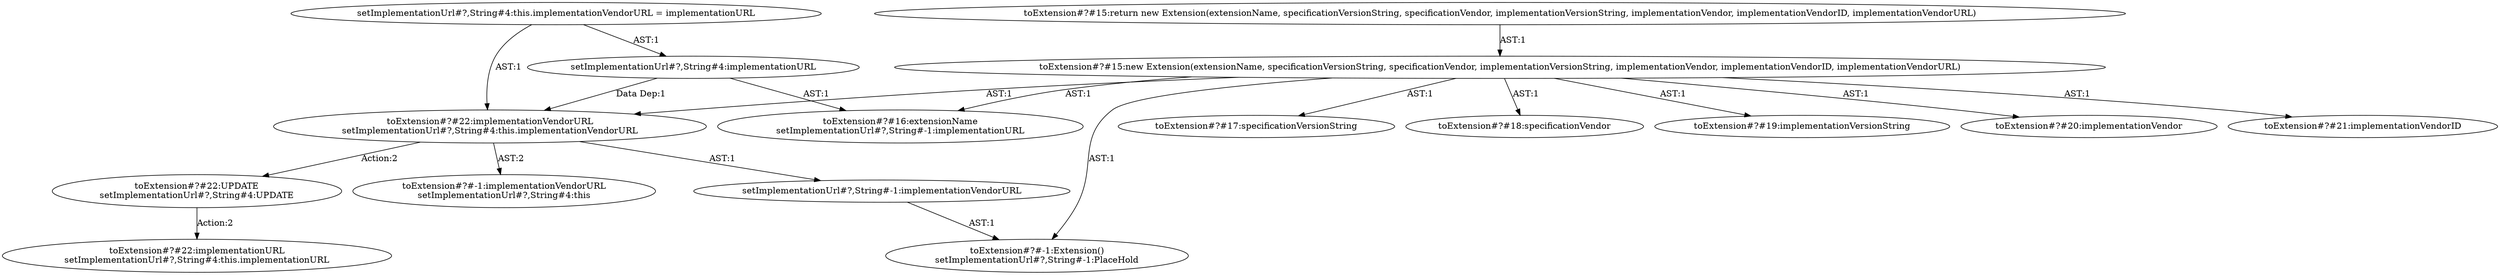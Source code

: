 digraph "Pattern" {
0 [label="toExtension#?#22:UPDATE
setImplementationUrl#?,String#4:UPDATE" shape=ellipse]
1 [label="toExtension#?#22:implementationVendorURL
setImplementationUrl#?,String#4:this.implementationVendorURL" shape=ellipse]
2 [label="toExtension#?#15:new Extension(extensionName, specificationVersionString, specificationVendor, implementationVersionString, implementationVendor, implementationVendorID, implementationVendorURL)" shape=ellipse]
3 [label="toExtension#?#15:return new Extension(extensionName, specificationVersionString, specificationVendor, implementationVersionString, implementationVendor, implementationVendorID, implementationVendorURL)" shape=ellipse]
4 [label="toExtension#?#-1:Extension()
setImplementationUrl#?,String#-1:PlaceHold" shape=ellipse]
5 [label="toExtension#?#16:extensionName
setImplementationUrl#?,String#-1:implementationURL" shape=ellipse]
6 [label="toExtension#?#17:specificationVersionString" shape=ellipse]
7 [label="toExtension#?#18:specificationVendor" shape=ellipse]
8 [label="toExtension#?#19:implementationVersionString" shape=ellipse]
9 [label="toExtension#?#20:implementationVendor" shape=ellipse]
10 [label="toExtension#?#21:implementationVendorID" shape=ellipse]
11 [label="toExtension#?#-1:implementationVendorURL
setImplementationUrl#?,String#4:this" shape=ellipse]
12 [label="toExtension#?#22:implementationURL
setImplementationUrl#?,String#4:this.implementationURL" shape=ellipse]
13 [label="setImplementationUrl#?,String#4:this.implementationVendorURL = implementationURL" shape=ellipse]
14 [label="setImplementationUrl#?,String#4:implementationURL" shape=ellipse]
15 [label="setImplementationUrl#?,String#-1:implementationVendorURL" shape=ellipse]
0 -> 12 [label="Action:2"];
1 -> 0 [label="Action:2"];
1 -> 11 [label="AST:2"];
1 -> 15 [label="AST:1"];
2 -> 1 [label="AST:1"];
2 -> 4 [label="AST:1"];
2 -> 5 [label="AST:1"];
2 -> 6 [label="AST:1"];
2 -> 7 [label="AST:1"];
2 -> 8 [label="AST:1"];
2 -> 9 [label="AST:1"];
2 -> 10 [label="AST:1"];
3 -> 2 [label="AST:1"];
13 -> 1 [label="AST:1"];
13 -> 14 [label="AST:1"];
14 -> 5 [label="AST:1"];
14 -> 1 [label="Data Dep:1"];
15 -> 4 [label="AST:1"];
}